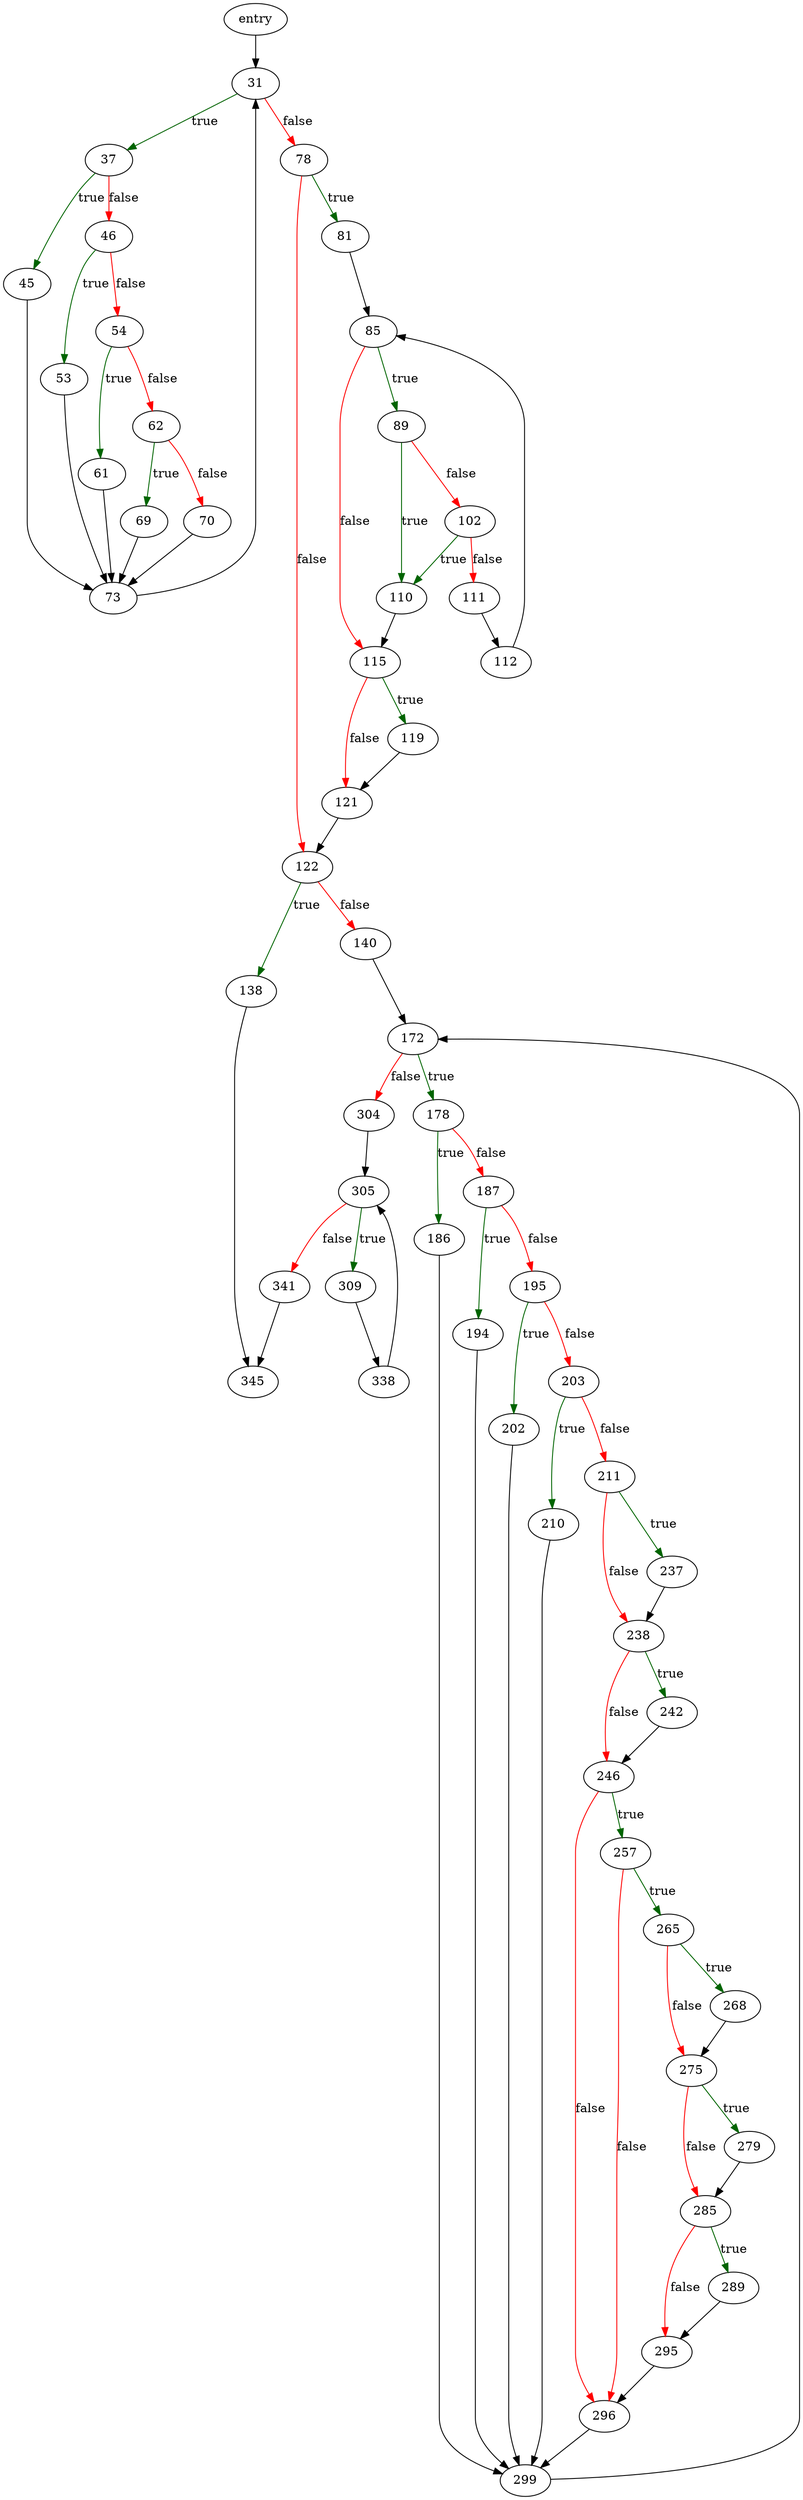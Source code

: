 digraph "allocateIndexInfo" {
	// Node definitions.
	6 [label=entry];
	31;
	37;
	45;
	46;
	53;
	54;
	61;
	62;
	69;
	70;
	73;
	78;
	81;
	85;
	89;
	102;
	110;
	111;
	112;
	115;
	119;
	121;
	122;
	138;
	140;
	172;
	178;
	186;
	187;
	194;
	195;
	202;
	203;
	210;
	211;
	237;
	238;
	242;
	246;
	257;
	265;
	268;
	275;
	279;
	285;
	289;
	295;
	296;
	299;
	304;
	305;
	309;
	338;
	341;
	345;

	// Edge definitions.
	6 -> 31;
	31 -> 37 [
		color=darkgreen
		label=true
	];
	31 -> 78 [
		color=red
		label=false
	];
	37 -> 45 [
		color=darkgreen
		label=true
	];
	37 -> 46 [
		color=red
		label=false
	];
	45 -> 73;
	46 -> 53 [
		color=darkgreen
		label=true
	];
	46 -> 54 [
		color=red
		label=false
	];
	53 -> 73;
	54 -> 61 [
		color=darkgreen
		label=true
	];
	54 -> 62 [
		color=red
		label=false
	];
	61 -> 73;
	62 -> 69 [
		color=darkgreen
		label=true
	];
	62 -> 70 [
		color=red
		label=false
	];
	69 -> 73;
	70 -> 73;
	73 -> 31;
	78 -> 81 [
		color=darkgreen
		label=true
	];
	78 -> 122 [
		color=red
		label=false
	];
	81 -> 85;
	85 -> 89 [
		color=darkgreen
		label=true
	];
	85 -> 115 [
		color=red
		label=false
	];
	89 -> 102 [
		color=red
		label=false
	];
	89 -> 110 [
		color=darkgreen
		label=true
	];
	102 -> 110 [
		color=darkgreen
		label=true
	];
	102 -> 111 [
		color=red
		label=false
	];
	110 -> 115;
	111 -> 112;
	112 -> 85;
	115 -> 119 [
		color=darkgreen
		label=true
	];
	115 -> 121 [
		color=red
		label=false
	];
	119 -> 121;
	121 -> 122;
	122 -> 138 [
		color=darkgreen
		label=true
	];
	122 -> 140 [
		color=red
		label=false
	];
	138 -> 345;
	140 -> 172;
	172 -> 178 [
		color=darkgreen
		label=true
	];
	172 -> 304 [
		color=red
		label=false
	];
	178 -> 186 [
		color=darkgreen
		label=true
	];
	178 -> 187 [
		color=red
		label=false
	];
	186 -> 299;
	187 -> 194 [
		color=darkgreen
		label=true
	];
	187 -> 195 [
		color=red
		label=false
	];
	194 -> 299;
	195 -> 202 [
		color=darkgreen
		label=true
	];
	195 -> 203 [
		color=red
		label=false
	];
	202 -> 299;
	203 -> 210 [
		color=darkgreen
		label=true
	];
	203 -> 211 [
		color=red
		label=false
	];
	210 -> 299;
	211 -> 237 [
		color=darkgreen
		label=true
	];
	211 -> 238 [
		color=red
		label=false
	];
	237 -> 238;
	238 -> 242 [
		color=darkgreen
		label=true
	];
	238 -> 246 [
		color=red
		label=false
	];
	242 -> 246;
	246 -> 257 [
		color=darkgreen
		label=true
	];
	246 -> 296 [
		color=red
		label=false
	];
	257 -> 265 [
		color=darkgreen
		label=true
	];
	257 -> 296 [
		color=red
		label=false
	];
	265 -> 268 [
		color=darkgreen
		label=true
	];
	265 -> 275 [
		color=red
		label=false
	];
	268 -> 275;
	275 -> 279 [
		color=darkgreen
		label=true
	];
	275 -> 285 [
		color=red
		label=false
	];
	279 -> 285;
	285 -> 289 [
		color=darkgreen
		label=true
	];
	285 -> 295 [
		color=red
		label=false
	];
	289 -> 295;
	295 -> 296;
	296 -> 299;
	299 -> 172;
	304 -> 305;
	305 -> 309 [
		color=darkgreen
		label=true
	];
	305 -> 341 [
		color=red
		label=false
	];
	309 -> 338;
	338 -> 305;
	341 -> 345;
}
